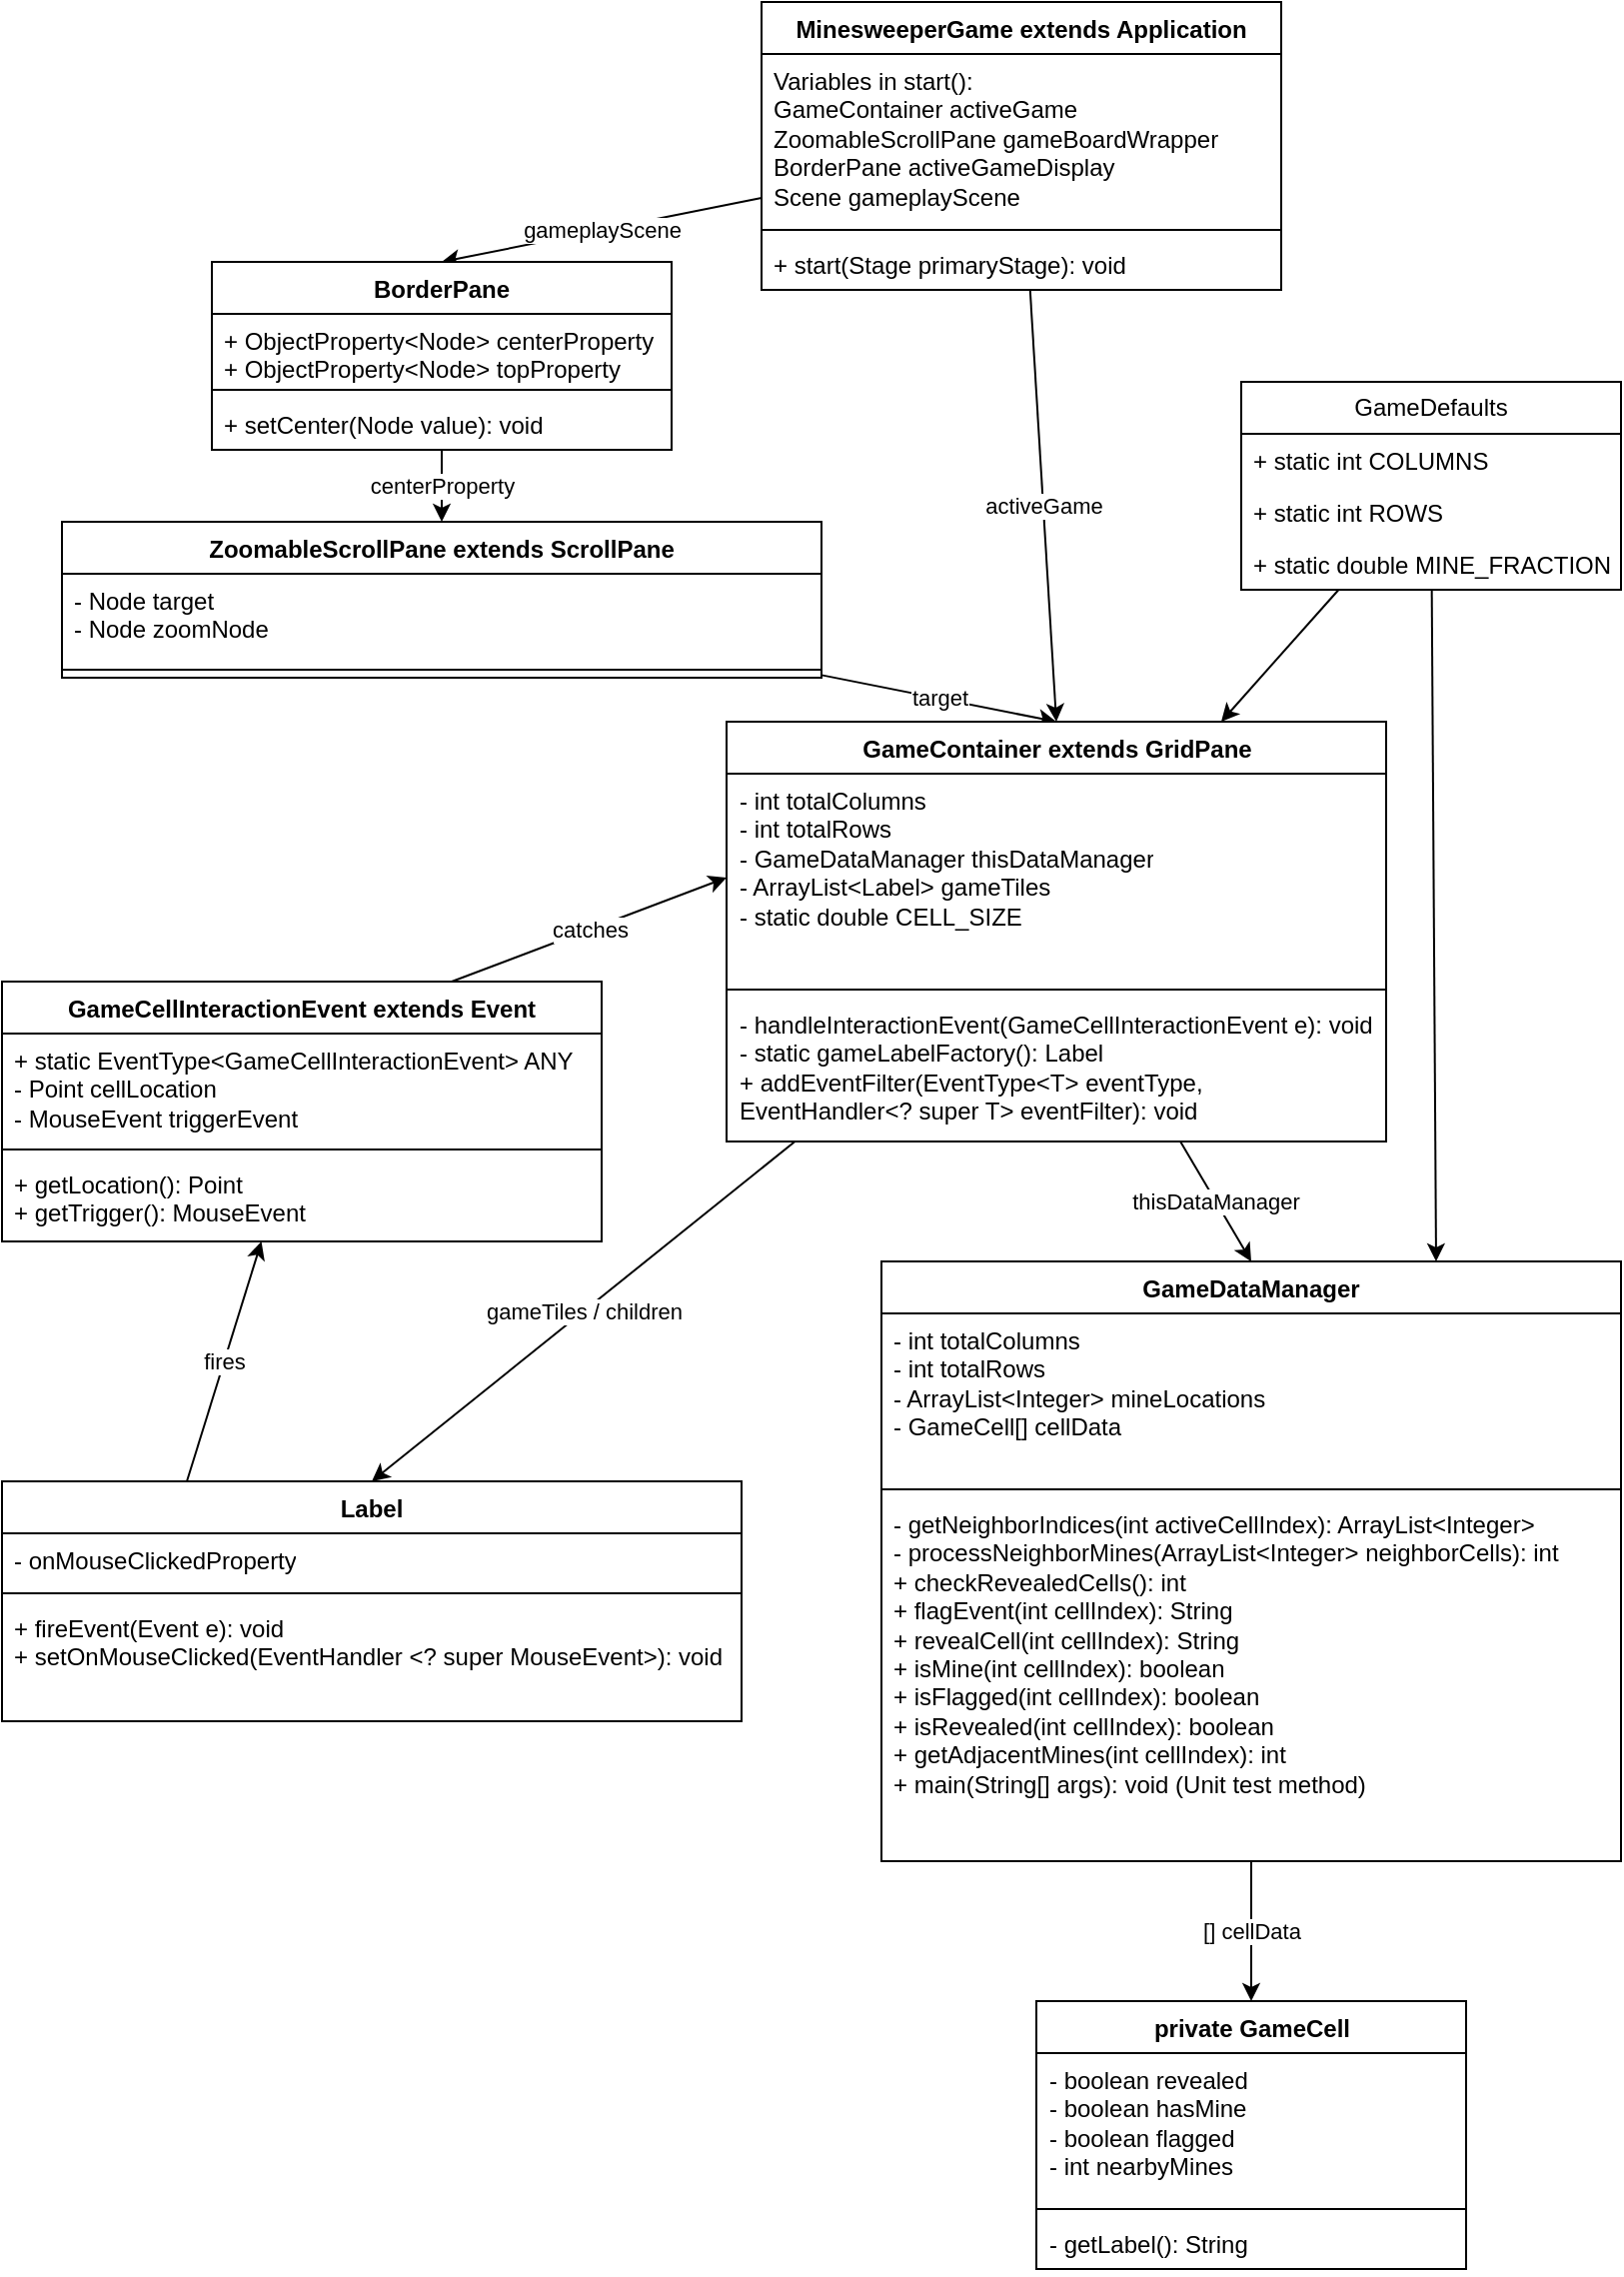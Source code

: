 <mxfile version="22.1.2" type="device" pages="2">
  <diagram id="nt6i8Z5bzDMx0RMC8nMT" name="Program Objects">
    <mxGraphModel dx="1366" dy="793" grid="1" gridSize="10" guides="1" tooltips="1" connect="1" arrows="1" fold="1" page="1" pageScale="1" pageWidth="827" pageHeight="1169" math="0" shadow="0">
      <root>
        <mxCell id="0" />
        <mxCell id="1" parent="0" />
        <mxCell id="HZTEf2HtpRJm5xRgROly-12" value="center" style="rounded=0;orthogonalLoop=1;jettySize=auto;html=1;entryX=0.5;entryY=0;entryDx=0;entryDy=0;" parent="1" edge="1">
          <mxGeometry relative="1" as="geometry">
            <mxPoint x="525.034" y="-354" as="sourcePoint" />
            <Array as="points" />
          </mxGeometry>
        </mxCell>
        <mxCell id="HZTEf2HtpRJm5xRgROly-16" style="rounded=0;orthogonalLoop=1;jettySize=auto;html=1;entryX=0.5;entryY=0;entryDx=0;entryDy=0;" parent="1" edge="1">
          <mxGeometry relative="1" as="geometry">
            <mxPoint x="636.294" y="-354" as="sourcePoint" />
          </mxGeometry>
        </mxCell>
        <mxCell id="HZTEf2HtpRJm5xRgROly-17" value="top" style="edgeLabel;html=1;align=center;verticalAlign=middle;resizable=0;points=[];" parent="HZTEf2HtpRJm5xRgROly-16" vertex="1" connectable="0">
          <mxGeometry x="-0.13" y="2" relative="1" as="geometry">
            <mxPoint as="offset" />
          </mxGeometry>
        </mxCell>
        <mxCell id="63r6j5PNiwpvzs9c38wY-28" value="gameplayScene" style="rounded=0;orthogonalLoop=1;jettySize=auto;html=1;entryX=0.5;entryY=0;entryDx=0;entryDy=0;" parent="1" source="63r6j5PNiwpvzs9c38wY-1" target="hZkSFNa1AV5M2KssNxJd-1" edge="1">
          <mxGeometry relative="1" as="geometry" />
        </mxCell>
        <mxCell id="hZkSFNa1AV5M2KssNxJd-6" value="activeGame" style="rounded=0;orthogonalLoop=1;jettySize=auto;html=1;entryX=0.5;entryY=0;entryDx=0;entryDy=0;" parent="1" source="63r6j5PNiwpvzs9c38wY-1" target="63r6j5PNiwpvzs9c38wY-9" edge="1">
          <mxGeometry relative="1" as="geometry" />
        </mxCell>
        <mxCell id="63r6j5PNiwpvzs9c38wY-1" value="MinesweeperGame extends Application" style="swimlane;fontStyle=1;align=center;verticalAlign=top;childLayout=stackLayout;horizontal=1;startSize=26;horizontalStack=0;resizeParent=1;resizeParentMax=0;resizeLast=0;collapsible=1;marginBottom=0;whiteSpace=wrap;html=1;" parent="1" vertex="1">
          <mxGeometry x="390" y="10" width="260" height="144" as="geometry" />
        </mxCell>
        <mxCell id="63r6j5PNiwpvzs9c38wY-2" value="Variables in start():&lt;br&gt;GameContainer activeGame&lt;br&gt;ZoomableScrollPane gameBoardWrapper&lt;br&gt;BorderPane activeGameDisplay&lt;br&gt;Scene gameplayScene" style="text;strokeColor=none;fillColor=none;align=left;verticalAlign=top;spacingLeft=4;spacingRight=4;overflow=hidden;rotatable=0;points=[[0,0.5],[1,0.5]];portConstraint=eastwest;whiteSpace=wrap;html=1;" parent="63r6j5PNiwpvzs9c38wY-1" vertex="1">
          <mxGeometry y="26" width="260" height="84" as="geometry" />
        </mxCell>
        <mxCell id="63r6j5PNiwpvzs9c38wY-3" value="" style="line;strokeWidth=1;fillColor=none;align=left;verticalAlign=middle;spacingTop=-1;spacingLeft=3;spacingRight=3;rotatable=0;labelPosition=right;points=[];portConstraint=eastwest;strokeColor=inherit;" parent="63r6j5PNiwpvzs9c38wY-1" vertex="1">
          <mxGeometry y="110" width="260" height="8" as="geometry" />
        </mxCell>
        <mxCell id="63r6j5PNiwpvzs9c38wY-4" value="+ start(Stage primaryStage): void" style="text;strokeColor=none;fillColor=none;align=left;verticalAlign=top;spacingLeft=4;spacingRight=4;overflow=hidden;rotatable=0;points=[[0,0.5],[1,0.5]];portConstraint=eastwest;whiteSpace=wrap;html=1;" parent="63r6j5PNiwpvzs9c38wY-1" vertex="1">
          <mxGeometry y="118" width="260" height="26" as="geometry" />
        </mxCell>
        <mxCell id="63r6j5PNiwpvzs9c38wY-26" value="target" style="rounded=0;orthogonalLoop=1;jettySize=auto;html=1;entryX=0.5;entryY=0;entryDx=0;entryDy=0;" parent="1" source="63r6j5PNiwpvzs9c38wY-5" target="63r6j5PNiwpvzs9c38wY-9" edge="1">
          <mxGeometry relative="1" as="geometry" />
        </mxCell>
        <mxCell id="63r6j5PNiwpvzs9c38wY-5" value="ZoomableScrollPane extends ScrollPane" style="swimlane;fontStyle=1;align=center;verticalAlign=top;childLayout=stackLayout;horizontal=1;startSize=26;horizontalStack=0;resizeParent=1;resizeParentMax=0;resizeLast=0;collapsible=1;marginBottom=0;whiteSpace=wrap;html=1;" parent="1" vertex="1">
          <mxGeometry x="40" y="270" width="380" height="78" as="geometry" />
        </mxCell>
        <mxCell id="63r6j5PNiwpvzs9c38wY-6" value="- Node target&lt;br&gt;- Node zoomNode" style="text;strokeColor=none;fillColor=none;align=left;verticalAlign=top;spacingLeft=4;spacingRight=4;overflow=hidden;rotatable=0;points=[[0,0.5],[1,0.5]];portConstraint=eastwest;whiteSpace=wrap;html=1;" parent="63r6j5PNiwpvzs9c38wY-5" vertex="1">
          <mxGeometry y="26" width="380" height="44" as="geometry" />
        </mxCell>
        <mxCell id="63r6j5PNiwpvzs9c38wY-7" value="" style="line;strokeWidth=1;fillColor=none;align=left;verticalAlign=middle;spacingTop=-1;spacingLeft=3;spacingRight=3;rotatable=0;labelPosition=right;points=[];portConstraint=eastwest;strokeColor=inherit;" parent="63r6j5PNiwpvzs9c38wY-5" vertex="1">
          <mxGeometry y="70" width="380" height="8" as="geometry" />
        </mxCell>
        <mxCell id="63r6j5PNiwpvzs9c38wY-25" value="gameTiles / children" style="rounded=0;orthogonalLoop=1;jettySize=auto;html=1;entryX=0.5;entryY=0;entryDx=0;entryDy=0;" parent="1" source="63r6j5PNiwpvzs9c38wY-9" target="63r6j5PNiwpvzs9c38wY-13" edge="1">
          <mxGeometry relative="1" as="geometry" />
        </mxCell>
        <mxCell id="hZkSFNa1AV5M2KssNxJd-7" value="thisDataManager" style="rounded=0;orthogonalLoop=1;jettySize=auto;html=1;entryX=0.5;entryY=0;entryDx=0;entryDy=0;" parent="1" source="63r6j5PNiwpvzs9c38wY-9" target="63r6j5PNiwpvzs9c38wY-21" edge="1">
          <mxGeometry relative="1" as="geometry" />
        </mxCell>
        <mxCell id="63r6j5PNiwpvzs9c38wY-9" value="GameContainer extends GridPane" style="swimlane;fontStyle=1;align=center;verticalAlign=top;childLayout=stackLayout;horizontal=1;startSize=26;horizontalStack=0;resizeParent=1;resizeParentMax=0;resizeLast=0;collapsible=1;marginBottom=0;whiteSpace=wrap;html=1;" parent="1" vertex="1">
          <mxGeometry x="372.5" y="370" width="330" height="210" as="geometry" />
        </mxCell>
        <mxCell id="63r6j5PNiwpvzs9c38wY-10" value="- int totalColumns&lt;br&gt;- int totalRows&lt;br&gt;- GameDataManager thisDataManager&lt;br&gt;- ArrayList&amp;lt;Label&amp;gt; gameTiles&lt;br&gt;- static double CELL_SIZE" style="text;strokeColor=none;fillColor=none;align=left;verticalAlign=top;spacingLeft=4;spacingRight=4;overflow=hidden;rotatable=0;points=[[0,0.5],[1,0.5]];portConstraint=eastwest;whiteSpace=wrap;html=1;" parent="63r6j5PNiwpvzs9c38wY-9" vertex="1">
          <mxGeometry y="26" width="330" height="104" as="geometry" />
        </mxCell>
        <mxCell id="63r6j5PNiwpvzs9c38wY-11" value="" style="line;strokeWidth=1;fillColor=none;align=left;verticalAlign=middle;spacingTop=-1;spacingLeft=3;spacingRight=3;rotatable=0;labelPosition=right;points=[];portConstraint=eastwest;strokeColor=inherit;" parent="63r6j5PNiwpvzs9c38wY-9" vertex="1">
          <mxGeometry y="130" width="330" height="8" as="geometry" />
        </mxCell>
        <mxCell id="63r6j5PNiwpvzs9c38wY-12" value="- handleInteractionEvent(GameCellInteractionEvent e): void&lt;br&gt;- static gameLabelFactory(): Label&lt;br&gt;+ addEventFilter(EventType&amp;lt;T&amp;gt; eventType, EventHandler&amp;lt;? super T&amp;gt; eventFilter): void" style="text;strokeColor=none;fillColor=none;align=left;verticalAlign=top;spacingLeft=4;spacingRight=4;overflow=hidden;rotatable=0;points=[[0,0.5],[1,0.5]];portConstraint=eastwest;whiteSpace=wrap;html=1;" parent="63r6j5PNiwpvzs9c38wY-9" vertex="1">
          <mxGeometry y="138" width="330" height="72" as="geometry" />
        </mxCell>
        <mxCell id="hZkSFNa1AV5M2KssNxJd-23" value="fires" style="rounded=0;orthogonalLoop=1;jettySize=auto;html=1;exitX=0.25;exitY=0;exitDx=0;exitDy=0;" parent="1" source="63r6j5PNiwpvzs9c38wY-13" target="hZkSFNa1AV5M2KssNxJd-8" edge="1">
          <mxGeometry relative="1" as="geometry" />
        </mxCell>
        <mxCell id="63r6j5PNiwpvzs9c38wY-13" value="Label" style="swimlane;fontStyle=1;align=center;verticalAlign=top;childLayout=stackLayout;horizontal=1;startSize=26;horizontalStack=0;resizeParent=1;resizeParentMax=0;resizeLast=0;collapsible=1;marginBottom=0;whiteSpace=wrap;html=1;" parent="1" vertex="1">
          <mxGeometry x="10" y="750" width="370" height="120" as="geometry" />
        </mxCell>
        <mxCell id="63r6j5PNiwpvzs9c38wY-14" value="- onMouseClickedProperty" style="text;strokeColor=none;fillColor=none;align=left;verticalAlign=top;spacingLeft=4;spacingRight=4;overflow=hidden;rotatable=0;points=[[0,0.5],[1,0.5]];portConstraint=eastwest;whiteSpace=wrap;html=1;" parent="63r6j5PNiwpvzs9c38wY-13" vertex="1">
          <mxGeometry y="26" width="370" height="26" as="geometry" />
        </mxCell>
        <mxCell id="63r6j5PNiwpvzs9c38wY-15" value="" style="line;strokeWidth=1;fillColor=none;align=left;verticalAlign=middle;spacingTop=-1;spacingLeft=3;spacingRight=3;rotatable=0;labelPosition=right;points=[];portConstraint=eastwest;strokeColor=inherit;" parent="63r6j5PNiwpvzs9c38wY-13" vertex="1">
          <mxGeometry y="52" width="370" height="8" as="geometry" />
        </mxCell>
        <mxCell id="63r6j5PNiwpvzs9c38wY-16" value="+ fireEvent(Event e): void&lt;br&gt;+ setOnMouseClicked(EventHandler &amp;lt;? super MouseEvent&amp;gt;): void" style="text;strokeColor=none;fillColor=none;align=left;verticalAlign=top;spacingLeft=4;spacingRight=4;overflow=hidden;rotatable=0;points=[[0,0.5],[1,0.5]];portConstraint=eastwest;whiteSpace=wrap;html=1;" parent="63r6j5PNiwpvzs9c38wY-13" vertex="1">
          <mxGeometry y="60" width="370" height="60" as="geometry" />
        </mxCell>
        <mxCell id="hZkSFNa1AV5M2KssNxJd-16" value="[] cellData" style="rounded=0;orthogonalLoop=1;jettySize=auto;html=1;entryX=0.5;entryY=0;entryDx=0;entryDy=0;" parent="1" source="63r6j5PNiwpvzs9c38wY-21" target="hZkSFNa1AV5M2KssNxJd-12" edge="1">
          <mxGeometry relative="1" as="geometry" />
        </mxCell>
        <mxCell id="63r6j5PNiwpvzs9c38wY-21" value="GameDataManager" style="swimlane;fontStyle=1;align=center;verticalAlign=top;childLayout=stackLayout;horizontal=1;startSize=26;horizontalStack=0;resizeParent=1;resizeParentMax=0;resizeLast=0;collapsible=1;marginBottom=0;whiteSpace=wrap;html=1;" parent="1" vertex="1">
          <mxGeometry x="450" y="640" width="370" height="300" as="geometry" />
        </mxCell>
        <mxCell id="63r6j5PNiwpvzs9c38wY-22" value="- int totalColumns&lt;br&gt;- int totalRows&lt;br&gt;- ArrayList&amp;lt;Integer&amp;gt; mineLocations&lt;br&gt;- GameCell[] cellData" style="text;strokeColor=none;fillColor=none;align=left;verticalAlign=top;spacingLeft=4;spacingRight=4;overflow=hidden;rotatable=0;points=[[0,0.5],[1,0.5]];portConstraint=eastwest;whiteSpace=wrap;html=1;" parent="63r6j5PNiwpvzs9c38wY-21" vertex="1">
          <mxGeometry y="26" width="370" height="84" as="geometry" />
        </mxCell>
        <mxCell id="63r6j5PNiwpvzs9c38wY-23" value="" style="line;strokeWidth=1;fillColor=none;align=left;verticalAlign=middle;spacingTop=-1;spacingLeft=3;spacingRight=3;rotatable=0;labelPosition=right;points=[];portConstraint=eastwest;strokeColor=inherit;" parent="63r6j5PNiwpvzs9c38wY-21" vertex="1">
          <mxGeometry y="110" width="370" height="8" as="geometry" />
        </mxCell>
        <mxCell id="63r6j5PNiwpvzs9c38wY-24" value="- getNeighborIndices(int activeCellIndex): ArrayList&amp;lt;Integer&amp;gt;&lt;br&gt;- processNeighborMines(ArrayList&amp;lt;Integer&amp;gt; neighborCells): int&lt;br&gt;+ checkRevealedCells(): int&lt;br&gt;+ flagEvent(int cellIndex): String&lt;br&gt;+ revealCell(int cellIndex): String&lt;br&gt;+ isMine(int cellIndex): boolean&lt;br&gt;+ isFlagged(int cellIndex): boolean&lt;br&gt;+ isRevealed(int cellIndex): boolean&lt;br&gt;+ getAdjacentMines(int cellIndex): int&lt;br&gt;+ main(String[] args): void (Unit test method)" style="text;strokeColor=none;fillColor=none;align=left;verticalAlign=top;spacingLeft=4;spacingRight=4;overflow=hidden;rotatable=0;points=[[0,0.5],[1,0.5]];portConstraint=eastwest;whiteSpace=wrap;html=1;" parent="63r6j5PNiwpvzs9c38wY-21" vertex="1">
          <mxGeometry y="118" width="370" height="182" as="geometry" />
        </mxCell>
        <mxCell id="hZkSFNa1AV5M2KssNxJd-5" value="centerProperty" style="rounded=0;orthogonalLoop=1;jettySize=auto;html=1;entryX=0.5;entryY=0;entryDx=0;entryDy=0;" parent="1" source="hZkSFNa1AV5M2KssNxJd-1" target="63r6j5PNiwpvzs9c38wY-5" edge="1">
          <mxGeometry relative="1" as="geometry" />
        </mxCell>
        <mxCell id="hZkSFNa1AV5M2KssNxJd-1" value="BorderPane" style="swimlane;fontStyle=1;align=center;verticalAlign=top;childLayout=stackLayout;horizontal=1;startSize=26;horizontalStack=0;resizeParent=1;resizeParentMax=0;resizeLast=0;collapsible=1;marginBottom=0;whiteSpace=wrap;html=1;" parent="1" vertex="1">
          <mxGeometry x="115" y="140" width="230" height="94" as="geometry" />
        </mxCell>
        <mxCell id="hZkSFNa1AV5M2KssNxJd-2" value="+ ObjectProperty&amp;lt;Node&amp;gt; centerProperty&lt;br&gt;+ ObjectProperty&amp;lt;Node&amp;gt; topProperty" style="text;strokeColor=none;fillColor=none;align=left;verticalAlign=top;spacingLeft=4;spacingRight=4;overflow=hidden;rotatable=0;points=[[0,0.5],[1,0.5]];portConstraint=eastwest;whiteSpace=wrap;html=1;" parent="hZkSFNa1AV5M2KssNxJd-1" vertex="1">
          <mxGeometry y="26" width="230" height="34" as="geometry" />
        </mxCell>
        <mxCell id="hZkSFNa1AV5M2KssNxJd-3" value="" style="line;strokeWidth=1;fillColor=none;align=left;verticalAlign=middle;spacingTop=-1;spacingLeft=3;spacingRight=3;rotatable=0;labelPosition=right;points=[];portConstraint=eastwest;strokeColor=inherit;" parent="hZkSFNa1AV5M2KssNxJd-1" vertex="1">
          <mxGeometry y="60" width="230" height="8" as="geometry" />
        </mxCell>
        <mxCell id="hZkSFNa1AV5M2KssNxJd-4" value="+ setCenter(Node value): void" style="text;strokeColor=none;fillColor=none;align=left;verticalAlign=top;spacingLeft=4;spacingRight=4;overflow=hidden;rotatable=0;points=[[0,0.5],[1,0.5]];portConstraint=eastwest;whiteSpace=wrap;html=1;" parent="hZkSFNa1AV5M2KssNxJd-1" vertex="1">
          <mxGeometry y="68" width="230" height="26" as="geometry" />
        </mxCell>
        <mxCell id="hZkSFNa1AV5M2KssNxJd-24" value="catches" style="rounded=0;orthogonalLoop=1;jettySize=auto;html=1;exitX=0.75;exitY=0;exitDx=0;exitDy=0;entryX=0;entryY=0.5;entryDx=0;entryDy=0;" parent="1" source="hZkSFNa1AV5M2KssNxJd-8" target="63r6j5PNiwpvzs9c38wY-10" edge="1">
          <mxGeometry relative="1" as="geometry" />
        </mxCell>
        <mxCell id="hZkSFNa1AV5M2KssNxJd-8" value="GameCellInteractionEvent extends Event" style="swimlane;fontStyle=1;align=center;verticalAlign=top;childLayout=stackLayout;horizontal=1;startSize=26;horizontalStack=0;resizeParent=1;resizeParentMax=0;resizeLast=0;collapsible=1;marginBottom=0;whiteSpace=wrap;html=1;" parent="1" vertex="1">
          <mxGeometry x="10" y="500" width="300" height="130" as="geometry" />
        </mxCell>
        <mxCell id="hZkSFNa1AV5M2KssNxJd-9" value="+ static EventType&amp;lt;GameCellInteractionEvent&amp;gt; ANY&lt;br&gt;- Point cellLocation&lt;br&gt;- MouseEvent triggerEvent" style="text;strokeColor=none;fillColor=none;align=left;verticalAlign=top;spacingLeft=4;spacingRight=4;overflow=hidden;rotatable=0;points=[[0,0.5],[1,0.5]];portConstraint=eastwest;whiteSpace=wrap;html=1;" parent="hZkSFNa1AV5M2KssNxJd-8" vertex="1">
          <mxGeometry y="26" width="300" height="54" as="geometry" />
        </mxCell>
        <mxCell id="hZkSFNa1AV5M2KssNxJd-10" value="" style="line;strokeWidth=1;fillColor=none;align=left;verticalAlign=middle;spacingTop=-1;spacingLeft=3;spacingRight=3;rotatable=0;labelPosition=right;points=[];portConstraint=eastwest;strokeColor=inherit;" parent="hZkSFNa1AV5M2KssNxJd-8" vertex="1">
          <mxGeometry y="80" width="300" height="8" as="geometry" />
        </mxCell>
        <mxCell id="hZkSFNa1AV5M2KssNxJd-11" value="+ getLocation(): Point&lt;br&gt;+ getTrigger(): MouseEvent" style="text;strokeColor=none;fillColor=none;align=left;verticalAlign=top;spacingLeft=4;spacingRight=4;overflow=hidden;rotatable=0;points=[[0,0.5],[1,0.5]];portConstraint=eastwest;whiteSpace=wrap;html=1;" parent="hZkSFNa1AV5M2KssNxJd-8" vertex="1">
          <mxGeometry y="88" width="300" height="42" as="geometry" />
        </mxCell>
        <mxCell id="hZkSFNa1AV5M2KssNxJd-12" value="private GameCell" style="swimlane;fontStyle=1;align=center;verticalAlign=top;childLayout=stackLayout;horizontal=1;startSize=26;horizontalStack=0;resizeParent=1;resizeParentMax=0;resizeLast=0;collapsible=1;marginBottom=0;whiteSpace=wrap;html=1;" parent="1" vertex="1">
          <mxGeometry x="527.5" y="1010" width="215" height="134" as="geometry" />
        </mxCell>
        <mxCell id="hZkSFNa1AV5M2KssNxJd-13" value="- boolean revealed&lt;br&gt;- boolean hasMine&lt;br&gt;- boolean flagged&lt;br&gt;- int nearbyMines" style="text;strokeColor=none;fillColor=none;align=left;verticalAlign=top;spacingLeft=4;spacingRight=4;overflow=hidden;rotatable=0;points=[[0,0.5],[1,0.5]];portConstraint=eastwest;whiteSpace=wrap;html=1;" parent="hZkSFNa1AV5M2KssNxJd-12" vertex="1">
          <mxGeometry y="26" width="215" height="74" as="geometry" />
        </mxCell>
        <mxCell id="hZkSFNa1AV5M2KssNxJd-14" value="" style="line;strokeWidth=1;fillColor=none;align=left;verticalAlign=middle;spacingTop=-1;spacingLeft=3;spacingRight=3;rotatable=0;labelPosition=right;points=[];portConstraint=eastwest;strokeColor=inherit;" parent="hZkSFNa1AV5M2KssNxJd-12" vertex="1">
          <mxGeometry y="100" width="215" height="8" as="geometry" />
        </mxCell>
        <mxCell id="hZkSFNa1AV5M2KssNxJd-15" value="- getLabel(): String" style="text;strokeColor=none;fillColor=none;align=left;verticalAlign=top;spacingLeft=4;spacingRight=4;overflow=hidden;rotatable=0;points=[[0,0.5],[1,0.5]];portConstraint=eastwest;whiteSpace=wrap;html=1;" parent="hZkSFNa1AV5M2KssNxJd-12" vertex="1">
          <mxGeometry y="108" width="215" height="26" as="geometry" />
        </mxCell>
        <mxCell id="hZkSFNa1AV5M2KssNxJd-30" style="rounded=0;orthogonalLoop=1;jettySize=auto;html=1;entryX=0.75;entryY=0;entryDx=0;entryDy=0;" parent="1" source="hZkSFNa1AV5M2KssNxJd-25" target="63r6j5PNiwpvzs9c38wY-9" edge="1">
          <mxGeometry relative="1" as="geometry" />
        </mxCell>
        <mxCell id="hZkSFNa1AV5M2KssNxJd-31" style="rounded=0;orthogonalLoop=1;jettySize=auto;html=1;entryX=0.75;entryY=0;entryDx=0;entryDy=0;" parent="1" source="hZkSFNa1AV5M2KssNxJd-25" target="63r6j5PNiwpvzs9c38wY-21" edge="1">
          <mxGeometry relative="1" as="geometry" />
        </mxCell>
        <mxCell id="hZkSFNa1AV5M2KssNxJd-25" value="GameDefaults" style="swimlane;fontStyle=0;childLayout=stackLayout;horizontal=1;startSize=26;fillColor=none;horizontalStack=0;resizeParent=1;resizeParentMax=0;resizeLast=0;collapsible=1;marginBottom=0;whiteSpace=wrap;html=1;" parent="1" vertex="1">
          <mxGeometry x="630" y="200" width="190" height="104" as="geometry" />
        </mxCell>
        <mxCell id="hZkSFNa1AV5M2KssNxJd-26" value="+ static int COLUMNS" style="text;strokeColor=none;fillColor=none;align=left;verticalAlign=top;spacingLeft=4;spacingRight=4;overflow=hidden;rotatable=0;points=[[0,0.5],[1,0.5]];portConstraint=eastwest;whiteSpace=wrap;html=1;" parent="hZkSFNa1AV5M2KssNxJd-25" vertex="1">
          <mxGeometry y="26" width="190" height="26" as="geometry" />
        </mxCell>
        <mxCell id="hZkSFNa1AV5M2KssNxJd-27" value="+ static int ROWS" style="text;strokeColor=none;fillColor=none;align=left;verticalAlign=top;spacingLeft=4;spacingRight=4;overflow=hidden;rotatable=0;points=[[0,0.5],[1,0.5]];portConstraint=eastwest;whiteSpace=wrap;html=1;" parent="hZkSFNa1AV5M2KssNxJd-25" vertex="1">
          <mxGeometry y="52" width="190" height="26" as="geometry" />
        </mxCell>
        <mxCell id="hZkSFNa1AV5M2KssNxJd-28" value="+ static double MINE_FRACTION" style="text;strokeColor=none;fillColor=none;align=left;verticalAlign=top;spacingLeft=4;spacingRight=4;overflow=hidden;rotatable=0;points=[[0,0.5],[1,0.5]];portConstraint=eastwest;whiteSpace=wrap;html=1;" parent="hZkSFNa1AV5M2KssNxJd-25" vertex="1">
          <mxGeometry y="78" width="190" height="26" as="geometry" />
        </mxCell>
      </root>
    </mxGraphModel>
  </diagram>
  <diagram id="QZs2X4V0JxY8wELTW97W" name="Gamestate Processing Flowchart">
    <mxGraphModel dx="1188" dy="688" grid="1" gridSize="10" guides="1" tooltips="1" connect="1" arrows="1" fold="1" page="1" pageScale="1" pageWidth="827" pageHeight="1169" math="0" shadow="0">
      <root>
        <mxCell id="0" />
        <mxCell id="1" parent="0" />
        <mxCell id="FXxxatwQ9b9M2J5Hbka9-4" style="edgeStyle=orthogonalEdgeStyle;rounded=0;orthogonalLoop=1;jettySize=auto;html=1;entryX=0.5;entryY=0;entryDx=0;entryDy=0;" edge="1" parent="1" source="FXxxatwQ9b9M2J5Hbka9-1" target="FXxxatwQ9b9M2J5Hbka9-2">
          <mxGeometry relative="1" as="geometry" />
        </mxCell>
        <mxCell id="FXxxatwQ9b9M2J5Hbka9-1" value="User clicks on&amp;nbsp;a minesweeper cell" style="rounded=0;whiteSpace=wrap;html=1;" vertex="1" parent="1">
          <mxGeometry x="340" y="20" width="120" height="60" as="geometry" />
        </mxCell>
        <mxCell id="FXxxatwQ9b9M2J5Hbka9-6" style="edgeStyle=orthogonalEdgeStyle;rounded=0;orthogonalLoop=1;jettySize=auto;html=1;exitX=0.5;exitY=1;exitDx=0;exitDy=0;entryX=0.5;entryY=0;entryDx=0;entryDy=0;" edge="1" parent="1" source="FXxxatwQ9b9M2J5Hbka9-2" target="FXxxatwQ9b9M2J5Hbka9-5">
          <mxGeometry relative="1" as="geometry" />
        </mxCell>
        <mxCell id="FXxxatwQ9b9M2J5Hbka9-2" value="MouseEvent is generated at Label" style="rounded=0;whiteSpace=wrap;html=1;" vertex="1" parent="1">
          <mxGeometry x="340" y="110" width="120" height="60" as="geometry" />
        </mxCell>
        <mxCell id="FXxxatwQ9b9M2J5Hbka9-8" value="False" style="edgeStyle=orthogonalEdgeStyle;rounded=0;orthogonalLoop=1;jettySize=auto;html=1;entryX=0.75;entryY=0;entryDx=0;entryDy=0;" edge="1" parent="1" source="FXxxatwQ9b9M2J5Hbka9-5" target="FXxxatwQ9b9M2J5Hbka9-23">
          <mxGeometry x="-0.947" relative="1" as="geometry">
            <mxPoint x="580" y="280" as="targetPoint" />
            <mxPoint as="offset" />
          </mxGeometry>
        </mxCell>
        <mxCell id="FXxxatwQ9b9M2J5Hbka9-10" value="True" style="edgeStyle=orthogonalEdgeStyle;rounded=0;orthogonalLoop=1;jettySize=auto;html=1;exitX=0;exitY=0.5;exitDx=0;exitDy=0;entryX=0.5;entryY=0;entryDx=0;entryDy=0;" edge="1" parent="1" source="FXxxatwQ9b9M2J5Hbka9-5" target="FXxxatwQ9b9M2J5Hbka9-9">
          <mxGeometry x="-0.647" relative="1" as="geometry">
            <Array as="points">
              <mxPoint x="179" y="250" />
            </Array>
            <mxPoint as="offset" />
          </mxGeometry>
        </mxCell>
        <mxCell id="FXxxatwQ9b9M2J5Hbka9-5" value="isStillSincePress()" style="rhombus;whiteSpace=wrap;html=1;" vertex="1" parent="1">
          <mxGeometry x="340" y="200" width="120" height="100" as="geometry" />
        </mxCell>
        <mxCell id="FXxxatwQ9b9M2J5Hbka9-12" style="edgeStyle=orthogonalEdgeStyle;rounded=0;orthogonalLoop=1;jettySize=auto;html=1;entryX=0.5;entryY=0;entryDx=0;entryDy=0;" edge="1" parent="1" source="FXxxatwQ9b9M2J5Hbka9-9" target="FXxxatwQ9b9M2J5Hbka9-11">
          <mxGeometry relative="1" as="geometry" />
        </mxCell>
        <mxCell id="FXxxatwQ9b9M2J5Hbka9-9" value="Fire GameCellInteractionEvent" style="rounded=0;whiteSpace=wrap;html=1;" vertex="1" parent="1">
          <mxGeometry x="89" y="270" width="180" height="60" as="geometry" />
        </mxCell>
        <mxCell id="FXxxatwQ9b9M2J5Hbka9-41" style="edgeStyle=orthogonalEdgeStyle;rounded=0;orthogonalLoop=1;jettySize=auto;html=1;exitX=1;exitY=0.5;exitDx=0;exitDy=0;entryX=0;entryY=0.5;entryDx=0;entryDy=0;" edge="1" parent="1" source="FXxxatwQ9b9M2J5Hbka9-11" target="FXxxatwQ9b9M2J5Hbka9-13">
          <mxGeometry relative="1" as="geometry" />
        </mxCell>
        <mxCell id="FXxxatwQ9b9M2J5Hbka9-11" value="GameContainer intercepts GCIE" style="rounded=0;whiteSpace=wrap;html=1;" vertex="1" parent="1">
          <mxGeometry x="104" y="350" width="150" height="60" as="geometry" />
        </mxCell>
        <mxCell id="FXxxatwQ9b9M2J5Hbka9-42" style="edgeStyle=orthogonalEdgeStyle;rounded=0;orthogonalLoop=1;jettySize=auto;html=1;exitX=1;exitY=0.5;exitDx=0;exitDy=0;entryX=0;entryY=0.5;entryDx=0;entryDy=0;" edge="1" parent="1" source="FXxxatwQ9b9M2J5Hbka9-13" target="FXxxatwQ9b9M2J5Hbka9-15">
          <mxGeometry relative="1" as="geometry" />
        </mxCell>
        <mxCell id="FXxxatwQ9b9M2J5Hbka9-13" value="GameContainer calls thisInteractionManager.handle(e)" style="rounded=0;whiteSpace=wrap;html=1;" vertex="1" parent="1">
          <mxGeometry x="309" y="350" width="190" height="60" as="geometry" />
        </mxCell>
        <mxCell id="FXxxatwQ9b9M2J5Hbka9-20" style="edgeStyle=orthogonalEdgeStyle;rounded=0;orthogonalLoop=1;jettySize=auto;html=1;exitX=0.5;exitY=1;exitDx=0;exitDy=0;entryX=0.5;entryY=0;entryDx=0;entryDy=0;" edge="1" parent="1" source="FXxxatwQ9b9M2J5Hbka9-15" target="FXxxatwQ9b9M2J5Hbka9-18">
          <mxGeometry relative="1" as="geometry">
            <mxPoint x="434" y="520" as="targetPoint" />
          </mxGeometry>
        </mxCell>
        <mxCell id="FXxxatwQ9b9M2J5Hbka9-15" value="GIM receives handle(e) call" style="rounded=0;whiteSpace=wrap;html=1;" vertex="1" parent="1">
          <mxGeometry x="554" y="350" width="120" height="60" as="geometry" />
        </mxCell>
        <mxCell id="FXxxatwQ9b9M2J5Hbka9-19" value="MouseButton.PRIMARY" style="edgeStyle=orthogonalEdgeStyle;rounded=0;orthogonalLoop=1;jettySize=auto;html=1;exitX=0;exitY=0.5;exitDx=0;exitDy=0;entryX=0.5;entryY=0;entryDx=0;entryDy=0;" edge="1" parent="1" source="FXxxatwQ9b9M2J5Hbka9-17" target="FXxxatwQ9b9M2J5Hbka9-43">
          <mxGeometry x="0.15" relative="1" as="geometry">
            <mxPoint x="204" y="620" as="targetPoint" />
            <mxPoint as="offset" />
          </mxGeometry>
        </mxCell>
        <mxCell id="FXxxatwQ9b9M2J5Hbka9-27" value="MouseButton.SECONDARY" style="edgeStyle=orthogonalEdgeStyle;rounded=0;orthogonalLoop=1;jettySize=auto;html=1;exitX=1;exitY=0.5;exitDx=0;exitDy=0;entryX=0;entryY=0.5;entryDx=0;entryDy=0;" edge="1" parent="1" source="FXxxatwQ9b9M2J5Hbka9-17" target="FXxxatwQ9b9M2J5Hbka9-40">
          <mxGeometry x="-0.194" relative="1" as="geometry">
            <mxPoint x="604" y="740" as="targetPoint" />
            <mxPoint as="offset" />
          </mxGeometry>
        </mxCell>
        <mxCell id="FXxxatwQ9b9M2J5Hbka9-17" value="Trigger button" style="rhombus;whiteSpace=wrap;html=1;" vertex="1" parent="1">
          <mxGeometry x="279" y="490" width="160" height="100" as="geometry" />
        </mxCell>
        <mxCell id="FXxxatwQ9b9M2J5Hbka9-38" value="True" style="edgeStyle=orthogonalEdgeStyle;rounded=0;orthogonalLoop=1;jettySize=auto;html=1;exitX=1;exitY=0.5;exitDx=0;exitDy=0;entryX=0.5;entryY=0;entryDx=0;entryDy=0;" edge="1" parent="1" source="FXxxatwQ9b9M2J5Hbka9-18" target="FXxxatwQ9b9M2J5Hbka9-23">
          <mxGeometry x="-0.949" relative="1" as="geometry">
            <mxPoint as="offset" />
          </mxGeometry>
        </mxCell>
        <mxCell id="FXxxatwQ9b9M2J5Hbka9-39" value="False" style="edgeStyle=orthogonalEdgeStyle;rounded=0;orthogonalLoop=1;jettySize=auto;html=1;exitX=0;exitY=0.5;exitDx=0;exitDy=0;entryX=0.5;entryY=0;entryDx=0;entryDy=0;" edge="1" parent="1" source="FXxxatwQ9b9M2J5Hbka9-18" target="FXxxatwQ9b9M2J5Hbka9-17">
          <mxGeometry x="-0.692" relative="1" as="geometry">
            <mxPoint as="offset" />
          </mxGeometry>
        </mxCell>
        <mxCell id="FXxxatwQ9b9M2J5Hbka9-18" value="Cell isRevealed" style="rhombus;whiteSpace=wrap;html=1;" vertex="1" parent="1">
          <mxGeometry x="544" y="430" width="140" height="80" as="geometry" />
        </mxCell>
        <mxCell id="FXxxatwQ9b9M2J5Hbka9-23" value="Finished processing" style="rounded=0;whiteSpace=wrap;html=1;" vertex="1" parent="1">
          <mxGeometry x="674" y="1050" width="120" height="60" as="geometry" />
        </mxCell>
        <mxCell id="FXxxatwQ9b9M2J5Hbka9-29" style="edgeStyle=orthogonalEdgeStyle;rounded=0;orthogonalLoop=1;jettySize=auto;html=1;exitX=0.5;exitY=1;exitDx=0;exitDy=0;entryX=0.25;entryY=0;entryDx=0;entryDy=0;" edge="1" parent="1" source="FXxxatwQ9b9M2J5Hbka9-40" target="FXxxatwQ9b9M2J5Hbka9-23">
          <mxGeometry relative="1" as="geometry">
            <mxPoint x="604" y="940" as="sourcePoint" />
            <Array as="points">
              <mxPoint x="704" y="560" />
            </Array>
          </mxGeometry>
        </mxCell>
        <mxCell id="FXxxatwQ9b9M2J5Hbka9-40" value="Toggle flag" style="rounded=0;whiteSpace=wrap;html=1;" vertex="1" parent="1">
          <mxGeometry x="640" y="520" width="80" height="40" as="geometry" />
        </mxCell>
        <mxCell id="FXxxatwQ9b9M2J5Hbka9-49" value="True" style="edgeStyle=orthogonalEdgeStyle;rounded=0;orthogonalLoop=1;jettySize=auto;html=1;exitX=0;exitY=0.5;exitDx=0;exitDy=0;entryX=0.5;entryY=1;entryDx=0;entryDy=0;" edge="1" parent="1" source="FXxxatwQ9b9M2J5Hbka9-43" target="FXxxatwQ9b9M2J5Hbka9-23">
          <mxGeometry x="-0.966" relative="1" as="geometry">
            <Array as="points">
              <mxPoint x="34" y="625" />
              <mxPoint x="34" y="1140" />
              <mxPoint x="734" y="1140" />
            </Array>
            <mxPoint as="offset" />
          </mxGeometry>
        </mxCell>
        <mxCell id="FXxxatwQ9b9M2J5Hbka9-51" value="False" style="edgeStyle=orthogonalEdgeStyle;rounded=0;orthogonalLoop=1;jettySize=auto;html=1;exitX=1;exitY=0.5;exitDx=0;exitDy=0;entryX=0;entryY=0.5;entryDx=0;entryDy=0;" edge="1" parent="1" source="FXxxatwQ9b9M2J5Hbka9-43" target="FXxxatwQ9b9M2J5Hbka9-54">
          <mxGeometry x="-0.827" relative="1" as="geometry">
            <mxPoint x="350" y="660" as="targetPoint" />
            <mxPoint as="offset" />
          </mxGeometry>
        </mxCell>
        <mxCell id="FXxxatwQ9b9M2J5Hbka9-43" value="Cell isFlagged" style="rhombus;whiteSpace=wrap;html=1;" vertex="1" parent="1">
          <mxGeometry x="154" y="585" width="100" height="80" as="geometry" />
        </mxCell>
        <mxCell id="FXxxatwQ9b9M2J5Hbka9-47" style="edgeStyle=orthogonalEdgeStyle;rounded=0;orthogonalLoop=1;jettySize=auto;html=1;exitX=0.5;exitY=1;exitDx=0;exitDy=0;entryX=0.5;entryY=0;entryDx=0;entryDy=0;" edge="1" parent="1" source="FXxxatwQ9b9M2J5Hbka9-44" target="FXxxatwQ9b9M2J5Hbka9-45">
          <mxGeometry relative="1" as="geometry" />
        </mxCell>
        <mxCell id="FXxxatwQ9b9M2J5Hbka9-44" value="Game is lost" style="rounded=0;whiteSpace=wrap;html=1;" vertex="1" parent="1">
          <mxGeometry x="554" y="800" width="120" height="60" as="geometry" />
        </mxCell>
        <mxCell id="FXxxatwQ9b9M2J5Hbka9-48" style="edgeStyle=orthogonalEdgeStyle;rounded=0;orthogonalLoop=1;jettySize=auto;html=1;exitX=0.5;exitY=1;exitDx=0;exitDy=0;entryX=0;entryY=0.25;entryDx=0;entryDy=0;" edge="1" parent="1" source="FXxxatwQ9b9M2J5Hbka9-45" target="FXxxatwQ9b9M2J5Hbka9-23">
          <mxGeometry relative="1" as="geometry" />
        </mxCell>
        <mxCell id="FXxxatwQ9b9M2J5Hbka9-45" value="Popup / options" style="rounded=0;whiteSpace=wrap;html=1;" vertex="1" parent="1">
          <mxGeometry x="554" y="895" width="120" height="60" as="geometry" />
        </mxCell>
        <mxCell id="FXxxatwQ9b9M2J5Hbka9-52" value="True" style="edgeStyle=orthogonalEdgeStyle;rounded=0;orthogonalLoop=1;jettySize=auto;html=1;exitX=1;exitY=0.5;exitDx=0;exitDy=0;entryX=0.5;entryY=0;entryDx=0;entryDy=0;" edge="1" parent="1" source="FXxxatwQ9b9M2J5Hbka9-50" target="FXxxatwQ9b9M2J5Hbka9-44">
          <mxGeometry x="-0.767" relative="1" as="geometry">
            <mxPoint as="offset" />
          </mxGeometry>
        </mxCell>
        <mxCell id="FXxxatwQ9b9M2J5Hbka9-55" value="False" style="edgeStyle=orthogonalEdgeStyle;rounded=0;orthogonalLoop=1;jettySize=auto;html=1;exitX=0;exitY=0.5;exitDx=0;exitDy=0;entryX=0.5;entryY=0;entryDx=0;entryDy=0;" edge="1" parent="1" source="FXxxatwQ9b9M2J5Hbka9-50" target="FXxxatwQ9b9M2J5Hbka9-56">
          <mxGeometry x="-0.826" relative="1" as="geometry">
            <mxPoint x="410" y="760" as="targetPoint" />
            <mxPoint as="offset" />
          </mxGeometry>
        </mxCell>
        <mxCell id="FXxxatwQ9b9M2J5Hbka9-50" value="Cell isMine" style="rhombus;whiteSpace=wrap;html=1;" vertex="1" parent="1">
          <mxGeometry x="420" y="690" width="80" height="80" as="geometry" />
        </mxCell>
        <mxCell id="FXxxatwQ9b9M2J5Hbka9-70" style="edgeStyle=orthogonalEdgeStyle;rounded=0;orthogonalLoop=1;jettySize=auto;html=1;exitX=0.5;exitY=1;exitDx=0;exitDy=0;entryX=0.5;entryY=0;entryDx=0;entryDy=0;" edge="1" parent="1" source="FXxxatwQ9b9M2J5Hbka9-54" target="FXxxatwQ9b9M2J5Hbka9-50">
          <mxGeometry relative="1" as="geometry" />
        </mxCell>
        <mxCell id="FXxxatwQ9b9M2J5Hbka9-54" value="Reveal cell" style="rounded=0;whiteSpace=wrap;html=1;" vertex="1" parent="1">
          <mxGeometry x="400" y="595" width="120" height="60" as="geometry" />
        </mxCell>
        <mxCell id="FXxxatwQ9b9M2J5Hbka9-62" value="True" style="edgeStyle=orthogonalEdgeStyle;rounded=0;orthogonalLoop=1;jettySize=auto;html=1;exitX=0;exitY=0.5;exitDx=0;exitDy=0;entryX=0.5;entryY=0;entryDx=0;entryDy=0;" edge="1" parent="1" source="FXxxatwQ9b9M2J5Hbka9-56" target="FXxxatwQ9b9M2J5Hbka9-58">
          <mxGeometry x="-0.714" relative="1" as="geometry">
            <mxPoint x="144" y="945" as="targetPoint" />
            <mxPoint as="offset" />
          </mxGeometry>
        </mxCell>
        <mxCell id="FXxxatwQ9b9M2J5Hbka9-64" value="False" style="edgeStyle=orthogonalEdgeStyle;rounded=0;orthogonalLoop=1;jettySize=auto;html=1;exitX=1;exitY=0.5;exitDx=0;exitDy=0;entryX=0.5;entryY=0;entryDx=0;entryDy=0;" edge="1" parent="1" source="FXxxatwQ9b9M2J5Hbka9-56" target="FXxxatwQ9b9M2J5Hbka9-63">
          <mxGeometry x="-0.714" relative="1" as="geometry">
            <mxPoint as="offset" />
          </mxGeometry>
        </mxCell>
        <mxCell id="FXxxatwQ9b9M2J5Hbka9-56" value="Unrevealed cells &amp;lt;= number of mines on board" style="rhombus;whiteSpace=wrap;html=1;" vertex="1" parent="1">
          <mxGeometry x="210" y="810" width="140" height="80" as="geometry" />
        </mxCell>
        <mxCell id="FXxxatwQ9b9M2J5Hbka9-61" style="edgeStyle=orthogonalEdgeStyle;rounded=0;orthogonalLoop=1;jettySize=auto;html=1;exitX=0.5;exitY=1;exitDx=0;exitDy=0;entryX=0.5;entryY=0;entryDx=0;entryDy=0;" edge="1" parent="1" source="FXxxatwQ9b9M2J5Hbka9-58" target="FXxxatwQ9b9M2J5Hbka9-59">
          <mxGeometry relative="1" as="geometry" />
        </mxCell>
        <mxCell id="FXxxatwQ9b9M2J5Hbka9-58" value="Game is won" style="rounded=0;whiteSpace=wrap;html=1;" vertex="1" parent="1">
          <mxGeometry x="90" y="930" width="120" height="60" as="geometry" />
        </mxCell>
        <mxCell id="FXxxatwQ9b9M2J5Hbka9-67" style="edgeStyle=orthogonalEdgeStyle;rounded=0;orthogonalLoop=1;jettySize=auto;html=1;exitX=0.5;exitY=1;exitDx=0;exitDy=0;entryX=0.25;entryY=1;entryDx=0;entryDy=0;" edge="1" parent="1" source="FXxxatwQ9b9M2J5Hbka9-59" target="FXxxatwQ9b9M2J5Hbka9-23">
          <mxGeometry relative="1" as="geometry" />
        </mxCell>
        <mxCell id="FXxxatwQ9b9M2J5Hbka9-59" value="Popup / options" style="rounded=0;whiteSpace=wrap;html=1;" vertex="1" parent="1">
          <mxGeometry x="90" y="1025" width="120" height="60" as="geometry" />
        </mxCell>
        <mxCell id="FXxxatwQ9b9M2J5Hbka9-66" value="True" style="edgeStyle=orthogonalEdgeStyle;rounded=0;orthogonalLoop=1;jettySize=auto;html=1;exitX=0;exitY=0.5;exitDx=0;exitDy=0;entryX=0.5;entryY=0;entryDx=0;entryDy=0;" edge="1" parent="1" source="FXxxatwQ9b9M2J5Hbka9-63" target="FXxxatwQ9b9M2J5Hbka9-65">
          <mxGeometry x="-0.61" relative="1" as="geometry">
            <mxPoint as="offset" />
          </mxGeometry>
        </mxCell>
        <mxCell id="FXxxatwQ9b9M2J5Hbka9-69" value="False" style="edgeStyle=orthogonalEdgeStyle;rounded=0;orthogonalLoop=1;jettySize=auto;html=1;exitX=1;exitY=0.5;exitDx=0;exitDy=0;entryX=0;entryY=0.5;entryDx=0;entryDy=0;" edge="1" parent="1" source="FXxxatwQ9b9M2J5Hbka9-63" target="FXxxatwQ9b9M2J5Hbka9-23">
          <mxGeometry x="-0.882" relative="1" as="geometry">
            <Array as="points">
              <mxPoint x="540" y="940" />
              <mxPoint x="540" y="1080" />
            </Array>
            <mxPoint as="offset" />
          </mxGeometry>
        </mxCell>
        <mxCell id="FXxxatwQ9b9M2J5Hbka9-63" value="Cell nearby mines = 0" style="rhombus;whiteSpace=wrap;html=1;" vertex="1" parent="1">
          <mxGeometry x="400" y="900" width="80" height="80" as="geometry" />
        </mxCell>
        <mxCell id="FXxxatwQ9b9M2J5Hbka9-68" style="edgeStyle=orthogonalEdgeStyle;rounded=0;orthogonalLoop=1;jettySize=auto;html=1;exitX=0.5;exitY=1;exitDx=0;exitDy=0;entryX=0;entryY=0.75;entryDx=0;entryDy=0;" edge="1" parent="1" source="FXxxatwQ9b9M2J5Hbka9-65" target="FXxxatwQ9b9M2J5Hbka9-23">
          <mxGeometry relative="1" as="geometry" />
        </mxCell>
        <mxCell id="FXxxatwQ9b9M2J5Hbka9-65" value="Waterfall reveal" style="rounded=0;whiteSpace=wrap;html=1;" vertex="1" parent="1">
          <mxGeometry x="300" y="980" width="75" height="60" as="geometry" />
        </mxCell>
      </root>
    </mxGraphModel>
  </diagram>
</mxfile>
